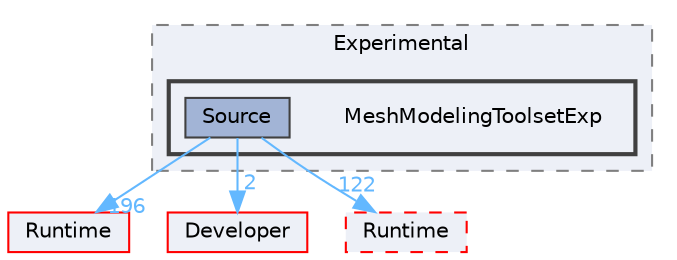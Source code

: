 digraph "MeshModelingToolsetExp"
{
 // INTERACTIVE_SVG=YES
 // LATEX_PDF_SIZE
  bgcolor="transparent";
  edge [fontname=Helvetica,fontsize=10,labelfontname=Helvetica,labelfontsize=10];
  node [fontname=Helvetica,fontsize=10,shape=box,height=0.2,width=0.4];
  compound=true
  subgraph clusterdir_6e0c5d987c338b0072956bd3eccf79be {
    graph [ bgcolor="#edf0f7", pencolor="grey50", label="Experimental", fontname=Helvetica,fontsize=10 style="filled,dashed", URL="dir_6e0c5d987c338b0072956bd3eccf79be.html",tooltip=""]
  subgraph clusterdir_9ecbeb13f466436d82b12cf04f9c8ef1 {
    graph [ bgcolor="#edf0f7", pencolor="grey25", label="", fontname=Helvetica,fontsize=10 style="filled,bold", URL="dir_9ecbeb13f466436d82b12cf04f9c8ef1.html",tooltip=""]
    dir_9ecbeb13f466436d82b12cf04f9c8ef1 [shape=plaintext, label="MeshModelingToolsetExp"];
  dir_d7e13e99e85b3999b50007ec81fc7606 [label="Source", fillcolor="#a2b4d6", color="grey25", style="filled", URL="dir_d7e13e99e85b3999b50007ec81fc7606.html",tooltip=""];
  }
  }
  dir_7536b172fbd480bfd146a1b1acd6856b [label="Runtime", fillcolor="#edf0f7", color="red", style="filled", URL="dir_7536b172fbd480bfd146a1b1acd6856b.html",tooltip=""];
  dir_ed364dfe916ed2c6b8f8391d8776f150 [label="Developer", fillcolor="#edf0f7", color="red", style="filled", URL="dir_ed364dfe916ed2c6b8f8391d8776f150.html",tooltip=""];
  dir_a60e1ce30f7313164a0e11a69cddad56 [label="Runtime", fillcolor="#edf0f7", color="red", style="filled,dashed", URL="dir_a60e1ce30f7313164a0e11a69cddad56.html",tooltip=""];
  dir_d7e13e99e85b3999b50007ec81fc7606->dir_7536b172fbd480bfd146a1b1acd6856b [headlabel="196", labeldistance=1.5 headhref="dir_001078_000984.html" href="dir_001078_000984.html" color="steelblue1" fontcolor="steelblue1"];
  dir_d7e13e99e85b3999b50007ec81fc7606->dir_a60e1ce30f7313164a0e11a69cddad56 [headlabel="122", labeldistance=1.5 headhref="dir_001078_000983.html" href="dir_001078_000983.html" color="steelblue1" fontcolor="steelblue1"];
  dir_d7e13e99e85b3999b50007ec81fc7606->dir_ed364dfe916ed2c6b8f8391d8776f150 [headlabel="2", labeldistance=1.5 headhref="dir_001078_000312.html" href="dir_001078_000312.html" color="steelblue1" fontcolor="steelblue1"];
}
